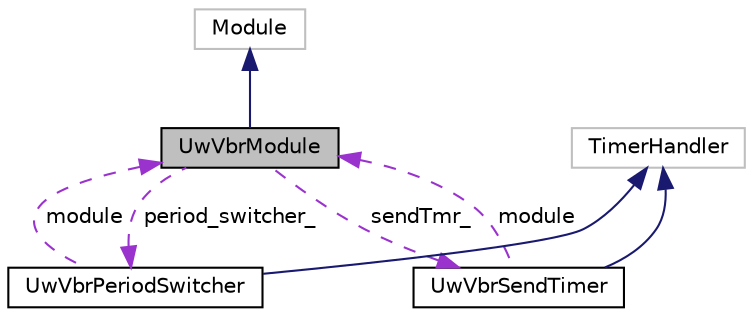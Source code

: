 digraph "UwVbrModule"
{
 // LATEX_PDF_SIZE
  edge [fontname="Helvetica",fontsize="10",labelfontname="Helvetica",labelfontsize="10"];
  node [fontname="Helvetica",fontsize="10",shape=record];
  Node1 [label="UwVbrModule",height=0.2,width=0.4,color="black", fillcolor="grey75", style="filled", fontcolor="black",tooltip="UwVbrModule class is used to manage UWVBR packets, and to collect statistics about them."];
  Node2 -> Node1 [dir="back",color="midnightblue",fontsize="10",style="solid",fontname="Helvetica"];
  Node2 [label="Module",height=0.2,width=0.4,color="grey75", fillcolor="white", style="filled",tooltip=" "];
  Node3 -> Node1 [dir="back",color="darkorchid3",fontsize="10",style="dashed",label=" sendTmr_" ,fontname="Helvetica"];
  Node3 [label="UwVbrSendTimer",height=0.2,width=0.4,color="black", fillcolor="white", style="filled",URL="$classUwVbrSendTimer.html",tooltip="UwVbrSendTimer class is used to handle the scheduling period of UWVBR packets."];
  Node4 -> Node3 [dir="back",color="midnightblue",fontsize="10",style="solid",fontname="Helvetica"];
  Node4 [label="TimerHandler",height=0.2,width=0.4,color="grey75", fillcolor="white", style="filled",tooltip=" "];
  Node1 -> Node3 [dir="back",color="darkorchid3",fontsize="10",style="dashed",label=" module" ,fontname="Helvetica"];
  Node5 -> Node1 [dir="back",color="darkorchid3",fontsize="10",style="dashed",label=" period_switcher_" ,fontname="Helvetica"];
  Node5 [label="UwVbrPeriodSwitcher",height=0.2,width=0.4,color="black", fillcolor="white", style="filled",URL="$classUwVbrPeriodSwitcher.html",tooltip="UwVbrPeriodSwitcher class is used to handle the switch between different period used by a UwVbrModule..."];
  Node4 -> Node5 [dir="back",color="midnightblue",fontsize="10",style="solid",fontname="Helvetica"];
  Node1 -> Node5 [dir="back",color="darkorchid3",fontsize="10",style="dashed",label=" module" ,fontname="Helvetica"];
}
